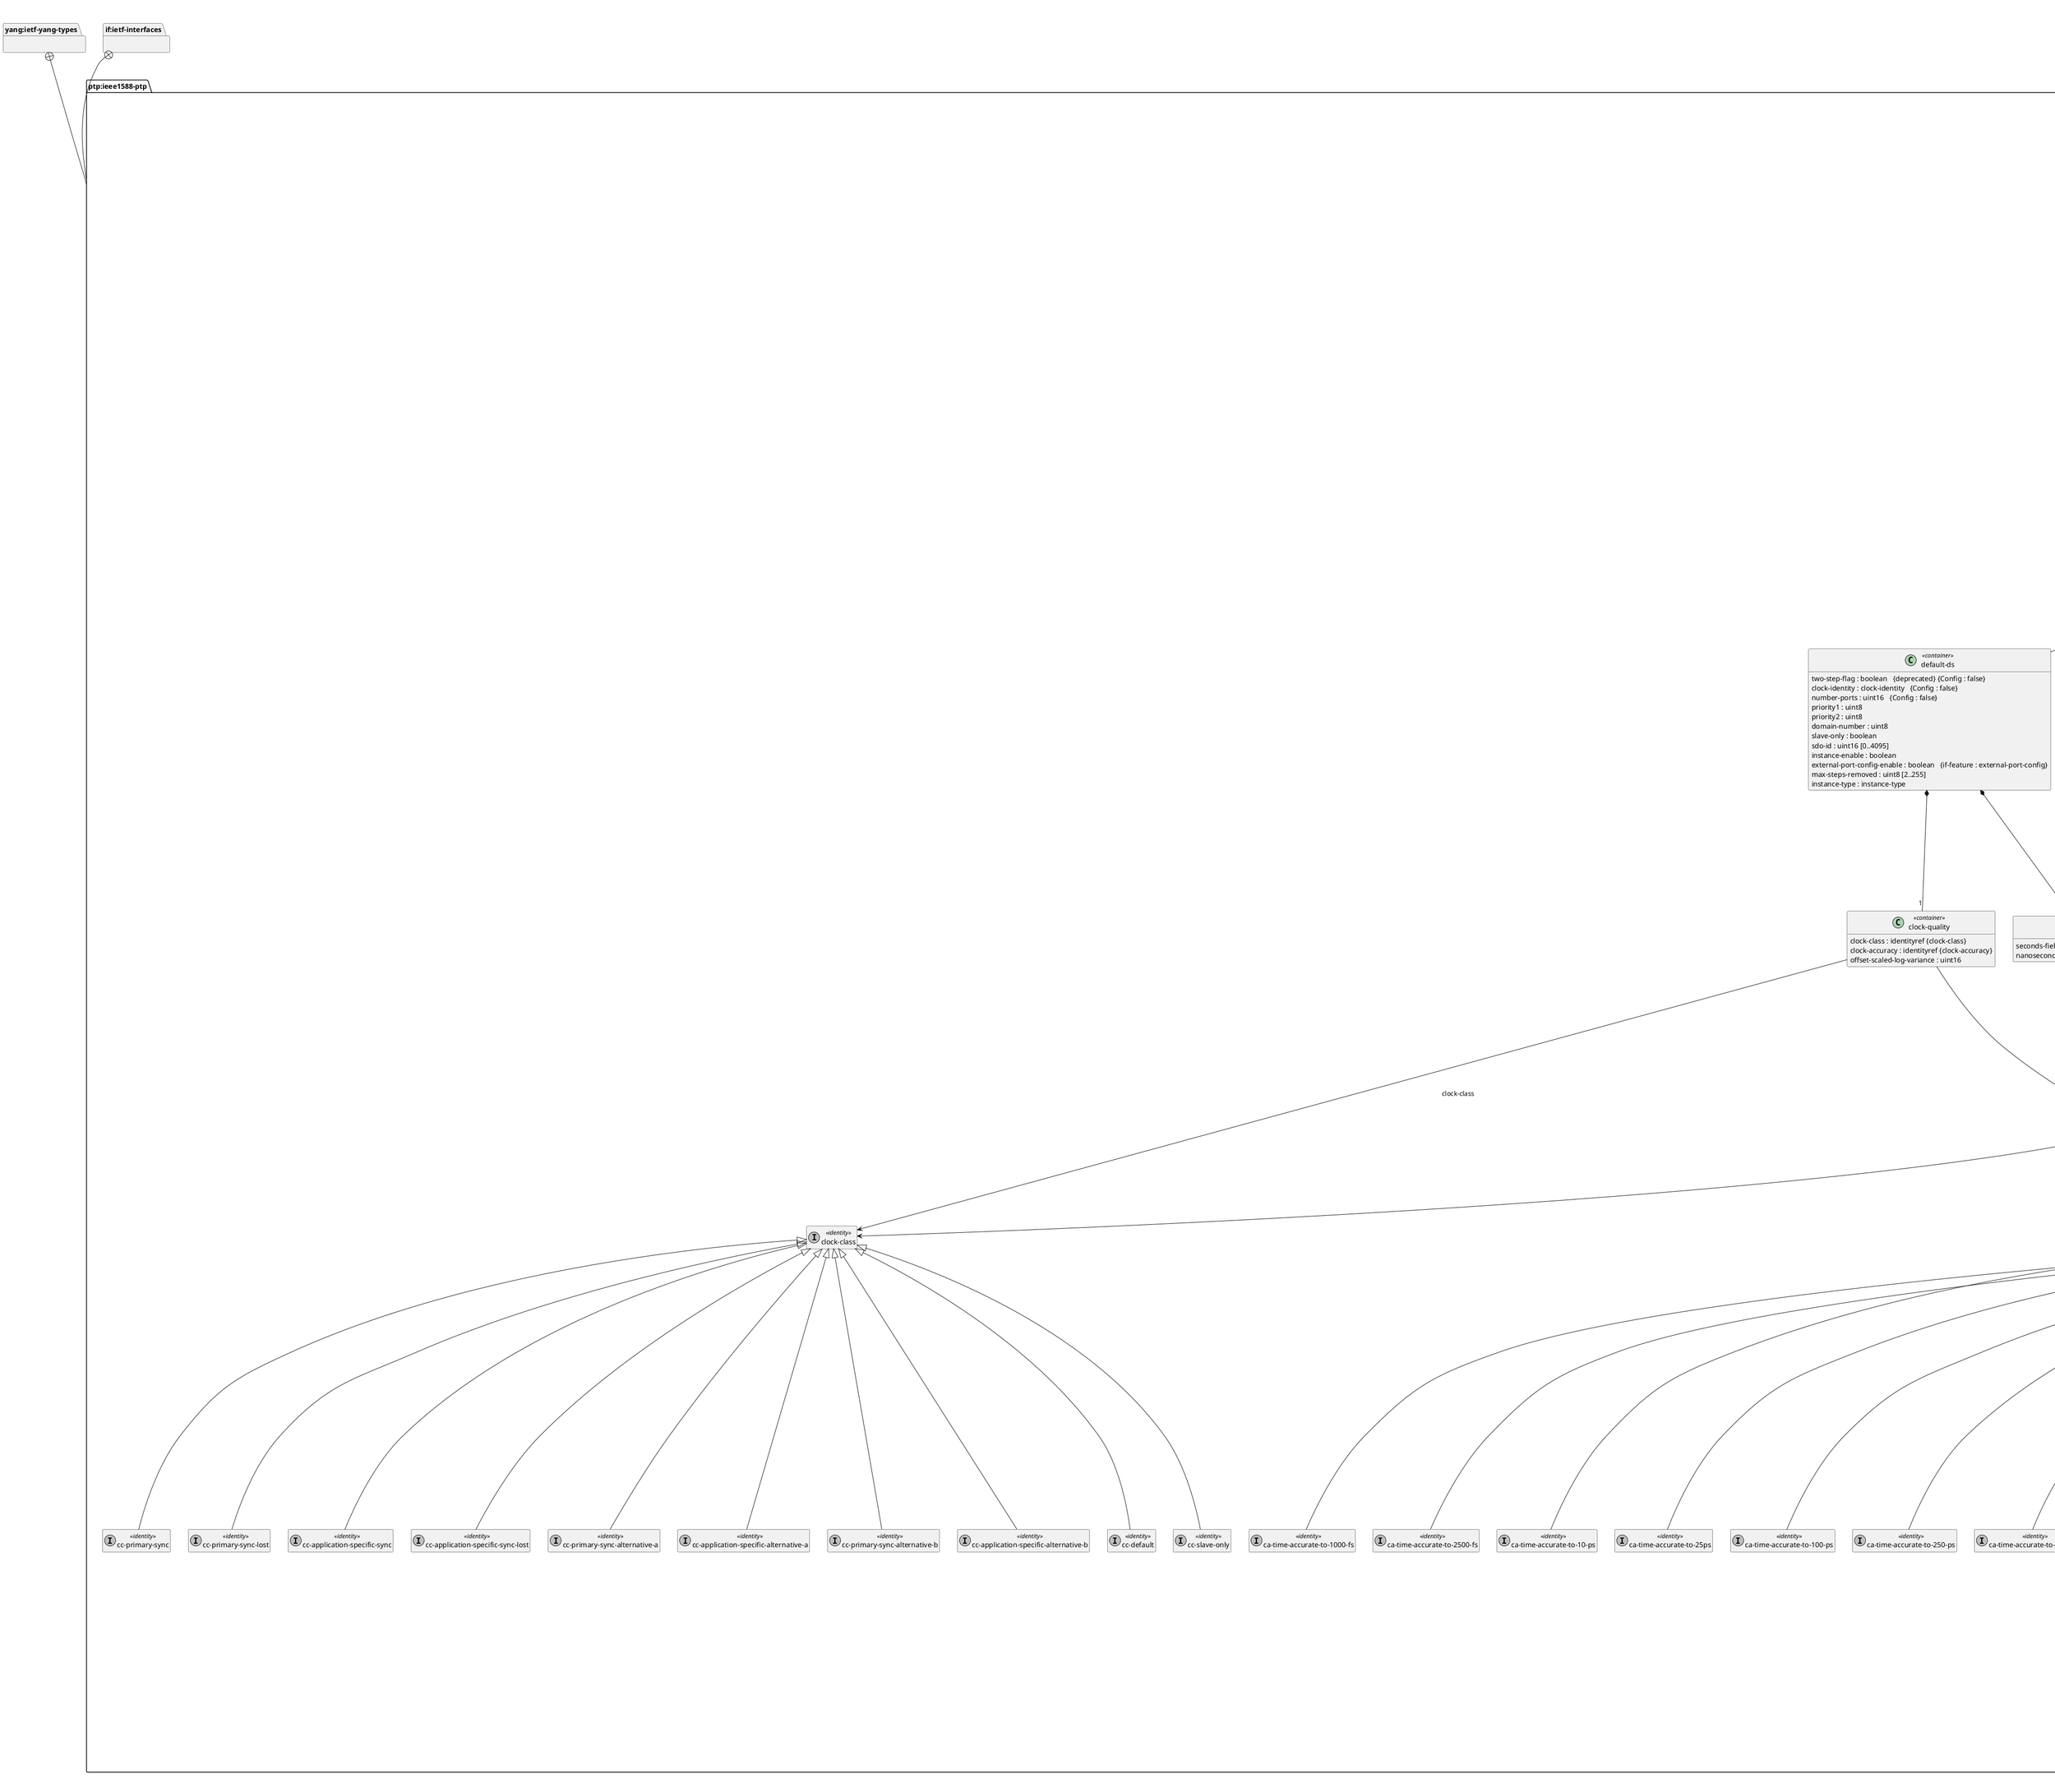 'Download plantuml from http://plantuml.sourceforge.net/ 
'Generate png with java -jar plantuml.jar <file> 
'Output in img/<module>.png 
'If Java spits out memory error increase heap size with java -Xmx1024m  -jar plantuml.jar <file> 
@startuml img/ieee1588-ptp.png 
hide empty fields 
hide empty methods 
hide <<case>> circle
hide <<augment>> circle
hide <<choice>> circle
hide <<leafref>> stereotype
hide <<leafref>> circle
page 1x1 
Title ieee1588-ptp 
package "yang:ietf-yang-types" as yang_ietf_yang_types { 
} 
package "if:ietf-interfaces" as if_ietf_interfaces { 
} 
package "ptp:ieee1588-ptp" as ptp_ieee1588_ptp { 
} 
package "ptp:ieee1588-ptp" as ptp_ieee1588_ptp { 
class "ieee1588-ptp" as ieee1588_ptp << (M, #33CCFF) module>> 
ieee1588_ptp : feature : fault-log 
ieee1588_ptp : feature : unicast-negotiation 
ieee1588_ptp : feature : path-trace 
ieee1588_ptp : feature : alternate-timescale 
ieee1588_ptp : feature : holdover-upgrade 
ieee1588_ptp : feature : cmlds 
ieee1588_ptp : feature : timestamp-correction 
ieee1588_ptp : feature : asymmetry-correction 
ieee1588_ptp : feature : slave-monitoring 
ieee1588_ptp : feature : enhanced-metrics 
ieee1588_ptp : feature : grandmaster-cluster 
ieee1588_ptp : feature : alternate-master 
ieee1588_ptp : feature : unicast-discovery 
ieee1588_ptp : feature : acceptable-master 
ieee1588_ptp : feature : external-port-config 
ieee1588_ptp : feature : performance-monitoring 
ieee1588_ptp : feature : l1-sync 
class "time-interval" as ptp_time_interval_typedef << (T, YellowGreen) typedef>>
ptp_time_interval_typedef : int64
class "clock-identity" as ptp_clock_identity_typedef << (T, YellowGreen) typedef>>
ptp_clock_identity_typedef : string {pattern = [0-9A-F]{2}(-[0-9A-F...}
class "relative-difference" as ptp_relative_difference_typedef << (T, YellowGreen) typedef>>
ptp_relative_difference_typedef : int64
enum "instance-type" as ptp_instance_type_typedef <<enumeration>> {
oc
bc
p2p-tc
e2e-tc
}
enum "fault-severity" as ptp_fault_severity_typedef <<enumeration>> {
emergency
alert
critical
error
warning
notice
informational
debug
}
enum "port-state" as ptp_port_state_typedef <<enumeration>> {
initializing
faulty
disabled
listening
pre-master
master
passive
uncalibrated
slave
}
enum "delay-mechanism" as ptp_delay_mechanism_typedef <<enumeration>> {
e2e
p2p
no-mechanism
common-p2p
special
}
enum "l1sync-state" as ptp_l1sync_state_typedef <<enumeration>> {
disabled
idle
link-alive
config-match
l1-sync-up
}
class "ptp" as  ieee1588_ptp_I_ptp <<container>> 
ieee1588_ptp *-- "1" ieee1588_ptp_I_ptp 
class "instances" as  ieee1588_ptp_I_ptp_I_instances <<container>> 
ieee1588_ptp_I_ptp *-- "1" ieee1588_ptp_I_ptp_I_instances 
class "instance" as ieee1588_ptp_I_ptp_I_instances_I_instance << (L, #FF7700) list>> 
ieee1588_ptp_I_ptp_I_instances *-- "0..N" ieee1588_ptp_I_ptp_I_instances_I_instance 
ieee1588_ptp_I_ptp_I_instances_I_instance : +instance-index : uint32  {key} 
class "default-ds" as  ieee1588_ptp_I_ptp_I_instances_I_instance_I_default_ds <<container>> 
ieee1588_ptp_I_ptp_I_instances_I_instance *-- "1" ieee1588_ptp_I_ptp_I_instances_I_instance_I_default_ds 
ieee1588_ptp_I_ptp_I_instances_I_instance_I_default_ds : two-step-flag : boolean   {deprecated} {Config : false}
ieee1588_ptp_I_ptp_I_instances_I_instance_I_default_ds : clock-identity : clock-identity   {Config : false}
ieee1588_ptp_I_ptp_I_instances_I_instance_I_default_ds : number-ports : uint16   {Config : false}
class "clock-quality" as  ieee1588_ptp_I_ptp_I_instances_I_instance_I_default_ds_I_clock_quality <<container>> 
ieee1588_ptp_I_ptp_I_instances_I_instance_I_default_ds *-- "1" ieee1588_ptp_I_ptp_I_instances_I_instance_I_default_ds_I_clock_quality 
ieee1588_ptp_I_ptp_I_instances_I_instance_I_default_ds_I_clock_quality : clock-class : identityref {clock-class}  
ieee1588_ptp_I_ptp_I_instances_I_instance_I_default_ds_I_clock_quality : clock-accuracy : identityref {clock-accuracy}  
ieee1588_ptp_I_ptp_I_instances_I_instance_I_default_ds_I_clock_quality : offset-scaled-log-variance : uint16  
ieee1588_ptp_I_ptp_I_instances_I_instance_I_default_ds : priority1 : uint8  
ieee1588_ptp_I_ptp_I_instances_I_instance_I_default_ds : priority2 : uint8  
ieee1588_ptp_I_ptp_I_instances_I_instance_I_default_ds : domain-number : uint8  
ieee1588_ptp_I_ptp_I_instances_I_instance_I_default_ds : slave-only : boolean  
ieee1588_ptp_I_ptp_I_instances_I_instance_I_default_ds : sdo-id : uint16 [0..4095]  
class "current-time" as  ieee1588_ptp_I_ptp_I_instances_I_instance_I_default_ds_I_current_time <<container>> 
ieee1588_ptp_I_ptp_I_instances_I_instance_I_default_ds *-- "1" ieee1588_ptp_I_ptp_I_instances_I_instance_I_default_ds_I_current_time 
ieee1588_ptp_I_ptp_I_instances_I_instance_I_default_ds_I_current_time : seconds-field : uint64 [0..281474976710655]  
ieee1588_ptp_I_ptp_I_instances_I_instance_I_default_ds_I_current_time : nanoseconds-field : uint32  
ieee1588_ptp_I_ptp_I_instances_I_instance_I_default_ds : instance-enable : boolean  
ieee1588_ptp_I_ptp_I_instances_I_instance_I_default_ds : external-port-config-enable : boolean   {if-feature : external-port-config}
ieee1588_ptp_I_ptp_I_instances_I_instance_I_default_ds : max-steps-removed : uint8 [2..255]  
ieee1588_ptp_I_ptp_I_instances_I_instance_I_default_ds : instance-type : instance-type  
class "current-ds" as  ieee1588_ptp_I_ptp_I_instances_I_instance_I_current_ds <<container>> 
ieee1588_ptp_I_ptp_I_instances_I_instance *-- "1" ieee1588_ptp_I_ptp_I_instances_I_instance_I_current_ds 
ieee1588_ptp_I_ptp_I_instances_I_instance_I_current_ds : steps-removed : uint16   {Config : false}
ieee1588_ptp_I_ptp_I_instances_I_instance_I_current_ds : offset-from-master : time-interval   {Config : false}
ieee1588_ptp_I_ptp_I_instances_I_instance_I_current_ds : mean-delay : time-interval   {Config : false}
ieee1588_ptp_I_ptp_I_instances_I_instance_I_current_ds : mean-path-delay : time-interval   {deprecated} {Config : false}
ieee1588_ptp_I_ptp_I_instances_I_instance_I_current_ds : synchronization-uncertain : boolean   {Config : false}
class "parent-ds" as  ieee1588_ptp_I_ptp_I_instances_I_instance_I_parent_ds <<container>> 
ieee1588_ptp_I_ptp_I_instances_I_instance *-- "1" ieee1588_ptp_I_ptp_I_instances_I_instance_I_parent_ds 
class "parent-port-identity" as  ieee1588_ptp_I_ptp_I_instances_I_instance_I_parent_ds_I_parent_port_identity <<container>> 
ieee1588_ptp_I_ptp_I_instances_I_instance_I_parent_ds *-- "1" ieee1588_ptp_I_ptp_I_instances_I_instance_I_parent_ds_I_parent_port_identity 
ieee1588_ptp_I_ptp_I_instances_I_instance_I_parent_ds_I_parent_port_identity : clock-identity : clock-identity  
ieee1588_ptp_I_ptp_I_instances_I_instance_I_parent_ds_I_parent_port_identity : port-number : uint16  
ieee1588_ptp_I_ptp_I_instances_I_instance_I_parent_ds : parent-stats : boolean   {Config : false}
ieee1588_ptp_I_ptp_I_instances_I_instance_I_parent_ds : observed-parent-offset-scaled-log-variance : uint16   {Config : false}
ieee1588_ptp_I_ptp_I_instances_I_instance_I_parent_ds : observed-parent-clock-phase-change-rate : int32   {Config : false}
ieee1588_ptp_I_ptp_I_instances_I_instance_I_parent_ds : grandmaster-identity : clock-identity   {Config : false}
class "grandmaster-clock-quality" as  ieee1588_ptp_I_ptp_I_instances_I_instance_I_parent_ds_I_grandmaster_clock_quality <<container>> 
ieee1588_ptp_I_ptp_I_instances_I_instance_I_parent_ds *-- "1" ieee1588_ptp_I_ptp_I_instances_I_instance_I_parent_ds_I_grandmaster_clock_quality 
ieee1588_ptp_I_ptp_I_instances_I_instance_I_parent_ds_I_grandmaster_clock_quality : clock-class : identityref {clock-class}  
ieee1588_ptp_I_ptp_I_instances_I_instance_I_parent_ds_I_grandmaster_clock_quality : clock-accuracy : identityref {clock-accuracy}  
ieee1588_ptp_I_ptp_I_instances_I_instance_I_parent_ds_I_grandmaster_clock_quality : offset-scaled-log-variance : uint16  
ieee1588_ptp_I_ptp_I_instances_I_instance_I_parent_ds : grandmaster-priority1 : uint8   {Config : false}
ieee1588_ptp_I_ptp_I_instances_I_instance_I_parent_ds : grandmaster-priority2 : uint8   {Config : false}
class "protocol-address" as  ieee1588_ptp_I_ptp_I_instances_I_instance_I_parent_ds_I_protocol_address <<container>> 
ieee1588_ptp_I_ptp_I_instances_I_instance_I_parent_ds *-- "1" ieee1588_ptp_I_ptp_I_instances_I_instance_I_parent_ds_I_protocol_address 
ieee1588_ptp_I_ptp_I_instances_I_instance_I_parent_ds_I_protocol_address : network-protocol : identityref {network-protocol}  
ieee1588_ptp_I_ptp_I_instances_I_instance_I_parent_ds_I_protocol_address : address-length : uint16  
ieee1588_ptp_I_ptp_I_instances_I_instance_I_parent_ds_I_protocol_address : address-field : string {pattern = [0-9A-F]{2}(-[0-9A-F...}  
ieee1588_ptp_I_ptp_I_instances_I_instance_I_parent_ds : synchronization-uncertain : boolean   {Config : false}
class "time-properties-ds" as  ieee1588_ptp_I_ptp_I_instances_I_instance_I_time_properties_ds <<container>> 
ieee1588_ptp_I_ptp_I_instances_I_instance *-- "1" ieee1588_ptp_I_ptp_I_instances_I_instance_I_time_properties_ds 
ieee1588_ptp_I_ptp_I_instances_I_instance_I_time_properties_ds : current-utc-offset : int16  
ieee1588_ptp_I_ptp_I_instances_I_instance_I_time_properties_ds : current-utc-offset-valid : boolean  
ieee1588_ptp_I_ptp_I_instances_I_instance_I_time_properties_ds : leap59 : boolean  
ieee1588_ptp_I_ptp_I_instances_I_instance_I_time_properties_ds : leap61 : boolean  
ieee1588_ptp_I_ptp_I_instances_I_instance_I_time_properties_ds : time-traceable : boolean  
ieee1588_ptp_I_ptp_I_instances_I_instance_I_time_properties_ds : frequency-traceable : boolean  
ieee1588_ptp_I_ptp_I_instances_I_instance_I_time_properties_ds : ptp-timescale : boolean  
ieee1588_ptp_I_ptp_I_instances_I_instance_I_time_properties_ds : time-source : identityref {time-source}  
class "description-ds" as  ieee1588_ptp_I_ptp_I_instances_I_instance_I_description_ds <<container>> 
ieee1588_ptp_I_ptp_I_instances_I_instance *-- "1" ieee1588_ptp_I_ptp_I_instances_I_instance_I_description_ds 
ieee1588_ptp_I_ptp_I_instances_I_instance_I_description_ds : manufacturer-identity : string {pattern = [0-9A-F]{2}(-[0-9A-F...}   {Config : false}
ieee1588_ptp_I_ptp_I_instances_I_instance_I_description_ds : product-description : string {length = 2..64}   {Config : false}
ieee1588_ptp_I_ptp_I_instances_I_instance_I_description_ds : product-revision : string {length = 2..32}   {Config : false}
ieee1588_ptp_I_ptp_I_instances_I_instance_I_description_ds : user-description : string {length = 0..128}  
class "fault-log-ds" as  ieee1588_ptp_I_ptp_I_instances_I_instance_I_fault_log_ds <<container>> 
ieee1588_ptp_I_ptp_I_instances_I_instance *-- "1" ieee1588_ptp_I_ptp_I_instances_I_instance_I_fault_log_ds 
ieee1588_ptp_I_ptp_I_instances_I_instance_I_fault_log_ds : number-of-fault-records : uint16   {Config : false}
class "fault-record-list" as ieee1588_ptp_I_ptp_I_instances_I_instance_I_fault_log_ds_I_fault_record_list << (L, #FF7700) list>> 
ieee1588_ptp_I_ptp_I_instances_I_instance_I_fault_log_ds *-- "0..N" ieee1588_ptp_I_ptp_I_instances_I_instance_I_fault_log_ds_I_fault_record_list 
class "time" as  ieee1588_ptp_I_ptp_I_instances_I_instance_I_fault_log_ds_I_fault_record_list_I_time <<container>> 
ieee1588_ptp_I_ptp_I_instances_I_instance_I_fault_log_ds_I_fault_record_list *-- "1" ieee1588_ptp_I_ptp_I_instances_I_instance_I_fault_log_ds_I_fault_record_list_I_time 
ieee1588_ptp_I_ptp_I_instances_I_instance_I_fault_log_ds_I_fault_record_list_I_time : seconds-field : uint64 [0..281474976710655]  
ieee1588_ptp_I_ptp_I_instances_I_instance_I_fault_log_ds_I_fault_record_list_I_time : nanoseconds-field : uint32  
ieee1588_ptp_I_ptp_I_instances_I_instance_I_fault_log_ds_I_fault_record_list : severity : fault-severity  
ieee1588_ptp_I_ptp_I_instances_I_instance_I_fault_log_ds_I_fault_record_list : name : string  
ieee1588_ptp_I_ptp_I_instances_I_instance_I_fault_log_ds_I_fault_record_list : value : string  
ieee1588_ptp_I_ptp_I_instances_I_instance_I_fault_log_ds_I_fault_record_list : description : string  
ieee1588_ptp_I_ptp_I_instances_I_instance_I_fault_log_ds : reset()
class "path-trace-ds" as  ieee1588_ptp_I_ptp_I_instances_I_instance_I_path_trace_ds <<container>> 
ieee1588_ptp_I_ptp_I_instances_I_instance *-- "1" ieee1588_ptp_I_ptp_I_instances_I_instance_I_path_trace_ds 
ieee1588_ptp_I_ptp_I_instances_I_instance_I_path_trace_ds : list []: clock-identity  {Config : false}
ieee1588_ptp_I_ptp_I_instances_I_instance_I_path_trace_ds : enable : boolean  
class "alternate-timescale-ds" as  ieee1588_ptp_I_ptp_I_instances_I_instance_I_alternate_timescale_ds <<container>> 
ieee1588_ptp_I_ptp_I_instances_I_instance *-- "1" ieee1588_ptp_I_ptp_I_instances_I_instance_I_alternate_timescale_ds 
ieee1588_ptp_I_ptp_I_instances_I_instance_I_alternate_timescale_ds : max-key : uint8   {Config : false}
class "list" as ieee1588_ptp_I_ptp_I_instances_I_instance_I_alternate_timescale_ds_I_list << (L, #FF7700) list>> 
ieee1588_ptp_I_ptp_I_instances_I_instance_I_alternate_timescale_ds *-- "0..N" ieee1588_ptp_I_ptp_I_instances_I_instance_I_alternate_timescale_ds_I_list 
ieee1588_ptp_I_ptp_I_instances_I_instance_I_alternate_timescale_ds_I_list : +key-field : uint8  {key} 
ieee1588_ptp_I_ptp_I_instances_I_instance_I_alternate_timescale_ds_I_list : enable : boolean  
ieee1588_ptp_I_ptp_I_instances_I_instance_I_alternate_timescale_ds_I_list : current-offset : int32  
ieee1588_ptp_I_ptp_I_instances_I_instance_I_alternate_timescale_ds_I_list : jump-seconds : int32  
ieee1588_ptp_I_ptp_I_instances_I_instance_I_alternate_timescale_ds_I_list : time-of-next-jump : uint64  
ieee1588_ptp_I_ptp_I_instances_I_instance_I_alternate_timescale_ds_I_list : display-name : string {length = 0..10}  
class "holdover-upgrade-ds" as  ieee1588_ptp_I_ptp_I_instances_I_instance_I_holdover_upgrade_ds <<container>> 
ieee1588_ptp_I_ptp_I_instances_I_instance *-- "1" ieee1588_ptp_I_ptp_I_instances_I_instance_I_holdover_upgrade_ds 
ieee1588_ptp_I_ptp_I_instances_I_instance_I_holdover_upgrade_ds : enable : boolean  
class "grandmaster-cluster-ds" as  ieee1588_ptp_I_ptp_I_instances_I_instance_I_grandmaster_cluster_ds <<container>> 
ieee1588_ptp_I_ptp_I_instances_I_instance *-- "1" ieee1588_ptp_I_ptp_I_instances_I_instance_I_grandmaster_cluster_ds 
ieee1588_ptp_I_ptp_I_instances_I_instance_I_grandmaster_cluster_ds : max-table-size : uint8   {Config : false}
ieee1588_ptp_I_ptp_I_instances_I_instance_I_grandmaster_cluster_ds : log-query-interval : int8  
class "port-address" as ieee1588_ptp_I_ptp_I_instances_I_instance_I_grandmaster_cluster_ds_I_port_address << (L, #FF7700) list>> 
ieee1588_ptp_I_ptp_I_instances_I_instance_I_grandmaster_cluster_ds *-- "0..N" ieee1588_ptp_I_ptp_I_instances_I_instance_I_grandmaster_cluster_ds_I_port_address 
ieee1588_ptp_I_ptp_I_instances_I_instance_I_grandmaster_cluster_ds_I_port_address : +index : uint16  {key} 
ieee1588_ptp_I_ptp_I_instances_I_instance_I_grandmaster_cluster_ds_I_port_address : network-protocol : identityref {network-protocol}  
ieee1588_ptp_I_ptp_I_instances_I_instance_I_grandmaster_cluster_ds_I_port_address : address-length : uint16  
ieee1588_ptp_I_ptp_I_instances_I_instance_I_grandmaster_cluster_ds_I_port_address : address-field : string {pattern = [0-9A-F]{2}(-[0-9A-F...}  
class "acceptable-master-ds" as  ieee1588_ptp_I_ptp_I_instances_I_instance_I_acceptable_master_ds <<container>> 
ieee1588_ptp_I_ptp_I_instances_I_instance *-- "1" ieee1588_ptp_I_ptp_I_instances_I_instance_I_acceptable_master_ds 
ieee1588_ptp_I_ptp_I_instances_I_instance_I_acceptable_master_ds : max-table-size : uint16   {Config : false}
class "list" as ieee1588_ptp_I_ptp_I_instances_I_instance_I_acceptable_master_ds_I_list << (L, #FF7700) list>> 
ieee1588_ptp_I_ptp_I_instances_I_instance_I_acceptable_master_ds *-- "0..N" ieee1588_ptp_I_ptp_I_instances_I_instance_I_acceptable_master_ds_I_list 
ieee1588_ptp_I_ptp_I_instances_I_instance_I_acceptable_master_ds_I_list : +index : uint8  {key} 
class "acceptable-port-identity" as  ieee1588_ptp_I_ptp_I_instances_I_instance_I_acceptable_master_ds_I_list_I_acceptable_port_identity <<container>> 
ieee1588_ptp_I_ptp_I_instances_I_instance_I_acceptable_master_ds_I_list *-- "1" ieee1588_ptp_I_ptp_I_instances_I_instance_I_acceptable_master_ds_I_list_I_acceptable_port_identity 
ieee1588_ptp_I_ptp_I_instances_I_instance_I_acceptable_master_ds_I_list_I_acceptable_port_identity : clock-identity : clock-identity  
ieee1588_ptp_I_ptp_I_instances_I_instance_I_acceptable_master_ds_I_list_I_acceptable_port_identity : port-number : uint16  
ieee1588_ptp_I_ptp_I_instances_I_instance_I_acceptable_master_ds_I_list : alternate-priority1 : uint8  
class "performance-monitoring-ds" as  ieee1588_ptp_I_ptp_I_instances_I_instance_I_performance_monitoring_ds <<container>> 
ieee1588_ptp_I_ptp_I_instances_I_instance *-- "1" ieee1588_ptp_I_ptp_I_instances_I_instance_I_performance_monitoring_ds 
ieee1588_ptp_I_ptp_I_instances_I_instance_I_performance_monitoring_ds : enable : boolean  
class "record-list" as ieee1588_ptp_I_ptp_I_instances_I_instance_I_performance_monitoring_ds_I_record_list << (L, #FF7700) list>> 
ieee1588_ptp_I_ptp_I_instances_I_instance_I_performance_monitoring_ds *-- "0..99" ieee1588_ptp_I_ptp_I_instances_I_instance_I_performance_monitoring_ds_I_record_list 
ieee1588_ptp_I_ptp_I_instances_I_instance_I_performance_monitoring_ds_I_record_list : +index : uint16  {key} 
ieee1588_ptp_I_ptp_I_instances_I_instance_I_performance_monitoring_ds_I_record_list : measurement-valid : boolean  
ieee1588_ptp_I_ptp_I_instances_I_instance_I_performance_monitoring_ds_I_record_list : period-complete : boolean  
ieee1588_ptp_I_ptp_I_instances_I_instance_I_performance_monitoring_ds_I_record_list : pm-time : yang:timestamp  
ieee1588_ptp_I_ptp_I_instances_I_instance_I_performance_monitoring_ds_I_record_list : average-master-slave-delay : time-interval  
ieee1588_ptp_I_ptp_I_instances_I_instance_I_performance_monitoring_ds_I_record_list : minimum-master-slave-delay : time-interval  
ieee1588_ptp_I_ptp_I_instances_I_instance_I_performance_monitoring_ds_I_record_list : maximum-master-slave-delay : time-interval  
ieee1588_ptp_I_ptp_I_instances_I_instance_I_performance_monitoring_ds_I_record_list : stddev-master-slave-delay : time-interval  
ieee1588_ptp_I_ptp_I_instances_I_instance_I_performance_monitoring_ds_I_record_list : average-slave-master-delay : time-interval  
ieee1588_ptp_I_ptp_I_instances_I_instance_I_performance_monitoring_ds_I_record_list : minimum-slave-master-delay : time-interval  
ieee1588_ptp_I_ptp_I_instances_I_instance_I_performance_monitoring_ds_I_record_list : maximum-slave-master-delay : time-interval  
ieee1588_ptp_I_ptp_I_instances_I_instance_I_performance_monitoring_ds_I_record_list : stddev-slave-master-delay : time-interval  
ieee1588_ptp_I_ptp_I_instances_I_instance_I_performance_monitoring_ds_I_record_list : average-mean-path-delay : time-interval  
ieee1588_ptp_I_ptp_I_instances_I_instance_I_performance_monitoring_ds_I_record_list : minimum-mean-path-delay : time-interval  
ieee1588_ptp_I_ptp_I_instances_I_instance_I_performance_monitoring_ds_I_record_list : maximum-mean-path-delay : time-interval  
ieee1588_ptp_I_ptp_I_instances_I_instance_I_performance_monitoring_ds_I_record_list : stddev-mean-path-delay : time-interval  
ieee1588_ptp_I_ptp_I_instances_I_instance_I_performance_monitoring_ds_I_record_list : average-offset-from-master : time-interval  
ieee1588_ptp_I_ptp_I_instances_I_instance_I_performance_monitoring_ds_I_record_list : minimum-offset-from-master : time-interval  
ieee1588_ptp_I_ptp_I_instances_I_instance_I_performance_monitoring_ds_I_record_list : maximum-offset-from-master : time-interval  
ieee1588_ptp_I_ptp_I_instances_I_instance_I_performance_monitoring_ds_I_record_list : stddev-offset-from-master : time-interval  
class "enhanced-metrics-ds" as  ieee1588_ptp_I_ptp_I_instances_I_instance_I_enhanced_metrics_ds <<container>> 
ieee1588_ptp_I_ptp_I_instances_I_instance *-- "1" ieee1588_ptp_I_ptp_I_instances_I_instance_I_enhanced_metrics_ds 
ieee1588_ptp_I_ptp_I_instances_I_instance_I_enhanced_metrics_ds : enable : boolean  
class "ports" as  ieee1588_ptp_I_ptp_I_instances_I_instance_I_ports <<container>> 
ieee1588_ptp_I_ptp_I_instances_I_instance *-- "1" ieee1588_ptp_I_ptp_I_instances_I_instance_I_ports 
class "port" as ieee1588_ptp_I_ptp_I_instances_I_instance_I_ports_I_port << (L, #FF7700) list>> 
ieee1588_ptp_I_ptp_I_instances_I_instance_I_ports *-- "0..N" ieee1588_ptp_I_ptp_I_instances_I_instance_I_ports_I_port 
ieee1588_ptp_I_ptp_I_instances_I_instance_I_ports_I_port : +port-index : uint16  {key} 
ieee1588_ptp_I_ptp_I_instances_I_instance_I_ports_I_port : underlying-interface : if:interface-ref  
class "port-ds" as  ieee1588_ptp_I_ptp_I_instances_I_instance_I_ports_I_port_I_port_ds <<container>> 
ieee1588_ptp_I_ptp_I_instances_I_instance_I_ports_I_port *-- "1" ieee1588_ptp_I_ptp_I_instances_I_instance_I_ports_I_port_I_port_ds 
class "port-identity" as  ieee1588_ptp_I_ptp_I_instances_I_instance_I_ports_I_port_I_port_ds_I_port_identity <<container>> 
ieee1588_ptp_I_ptp_I_instances_I_instance_I_ports_I_port_I_port_ds *-- "1" ieee1588_ptp_I_ptp_I_instances_I_instance_I_ports_I_port_I_port_ds_I_port_identity 
ieee1588_ptp_I_ptp_I_instances_I_instance_I_ports_I_port_I_port_ds_I_port_identity : clock-identity : clock-identity  
ieee1588_ptp_I_ptp_I_instances_I_instance_I_ports_I_port_I_port_ds_I_port_identity : port-number : uint16  
ieee1588_ptp_I_ptp_I_instances_I_instance_I_ports_I_port_I_port_ds : port-state : port-state   {Config : false}
ieee1588_ptp_I_ptp_I_instances_I_instance_I_ports_I_port_I_port_ds : log-min-delay-req-interval : int8  
ieee1588_ptp_I_ptp_I_instances_I_instance_I_ports_I_port_I_port_ds : mean-link-delay : time-interval   {Config : false}
ieee1588_ptp_I_ptp_I_instances_I_instance_I_ports_I_port_I_port_ds : peer-mean-path-delay : time-interval   {deprecated} {Config : false}
ieee1588_ptp_I_ptp_I_instances_I_instance_I_ports_I_port_I_port_ds : log-announce-interval : int8  
ieee1588_ptp_I_ptp_I_instances_I_instance_I_ports_I_port_I_port_ds : announce-receipt-timeout : uint8  
ieee1588_ptp_I_ptp_I_instances_I_instance_I_ports_I_port_I_port_ds : log-sync-interval : int8  
ieee1588_ptp_I_ptp_I_instances_I_instance_I_ports_I_port_I_port_ds : delay-mechanism : delay-mechanism  
ieee1588_ptp_I_ptp_I_instances_I_instance_I_ports_I_port_I_port_ds : log-min-pdelay-req-interval : int8  
ieee1588_ptp_I_ptp_I_instances_I_instance_I_ports_I_port_I_port_ds : version-number : uint8  
ieee1588_ptp_I_ptp_I_instances_I_instance_I_ports_I_port_I_port_ds : minor-version-number : uint8  
ieee1588_ptp_I_ptp_I_instances_I_instance_I_ports_I_port_I_port_ds : delay-asymmetry : time-interval  
ieee1588_ptp_I_ptp_I_instances_I_instance_I_ports_I_port_I_port_ds : port-enable : boolean  
ieee1588_ptp_I_ptp_I_instances_I_instance_I_ports_I_port_I_port_ds : master-only : boolean  
class "timestamp-correction-port-ds" as  ieee1588_ptp_I_ptp_I_instances_I_instance_I_ports_I_port_I_timestamp_correction_port_ds <<container>> 
ieee1588_ptp_I_ptp_I_instances_I_instance_I_ports_I_port *-- "1" ieee1588_ptp_I_ptp_I_instances_I_instance_I_ports_I_port_I_timestamp_correction_port_ds 
ieee1588_ptp_I_ptp_I_instances_I_instance_I_ports_I_port_I_timestamp_correction_port_ds : egress-latency : time-interval  
ieee1588_ptp_I_ptp_I_instances_I_instance_I_ports_I_port_I_timestamp_correction_port_ds : ingress-latency : time-interval  
class "asymmetry-correction-port-ds" as  ieee1588_ptp_I_ptp_I_instances_I_instance_I_ports_I_port_I_asymmetry_correction_port_ds <<container>> 
ieee1588_ptp_I_ptp_I_instances_I_instance_I_ports_I_port *-- "1" ieee1588_ptp_I_ptp_I_instances_I_instance_I_ports_I_port_I_asymmetry_correction_port_ds 
ieee1588_ptp_I_ptp_I_instances_I_instance_I_ports_I_port_I_asymmetry_correction_port_ds : constant-asymmetry : time-interval  
ieee1588_ptp_I_ptp_I_instances_I_instance_I_ports_I_port_I_asymmetry_correction_port_ds : scaled-delay-coefficient : relative-difference  
ieee1588_ptp_I_ptp_I_instances_I_instance_I_ports_I_port_I_asymmetry_correction_port_ds : enable : boolean  
class "description-port-ds" as  ieee1588_ptp_I_ptp_I_instances_I_instance_I_ports_I_port_I_description_port_ds <<container>> 
ieee1588_ptp_I_ptp_I_instances_I_instance_I_ports_I_port *-- "1" ieee1588_ptp_I_ptp_I_instances_I_instance_I_ports_I_port_I_description_port_ds 
ieee1588_ptp_I_ptp_I_instances_I_instance_I_ports_I_port_I_description_port_ds : profile-identifier : string {pattern = [0-9A-F]{2}(-[0-9A-F...}   {Config : false}
class "protocol-address" as  ieee1588_ptp_I_ptp_I_instances_I_instance_I_ports_I_port_I_description_port_ds_I_protocol_address <<container>> 
ieee1588_ptp_I_ptp_I_instances_I_instance_I_ports_I_port_I_description_port_ds *-- "1" ieee1588_ptp_I_ptp_I_instances_I_instance_I_ports_I_port_I_description_port_ds_I_protocol_address 
ieee1588_ptp_I_ptp_I_instances_I_instance_I_ports_I_port_I_description_port_ds_I_protocol_address : network-protocol : identityref {network-protocol}  
ieee1588_ptp_I_ptp_I_instances_I_instance_I_ports_I_port_I_description_port_ds_I_protocol_address : address-length : uint16  
ieee1588_ptp_I_ptp_I_instances_I_instance_I_ports_I_port_I_description_port_ds_I_protocol_address : address-field : string {pattern = [0-9A-F]{2}(-[0-9A-F...}  
class "unicast-negotiation-port-ds" as  ieee1588_ptp_I_ptp_I_instances_I_instance_I_ports_I_port_I_unicast_negotiation_port_ds <<container>> 
ieee1588_ptp_I_ptp_I_instances_I_instance_I_ports_I_port *-- "1" ieee1588_ptp_I_ptp_I_instances_I_instance_I_ports_I_port_I_unicast_negotiation_port_ds 
ieee1588_ptp_I_ptp_I_instances_I_instance_I_ports_I_port_I_unicast_negotiation_port_ds : enable : boolean  
class "alternate-master-port-ds" as  ieee1588_ptp_I_ptp_I_instances_I_instance_I_ports_I_port_I_alternate_master_port_ds <<container>> 
ieee1588_ptp_I_ptp_I_instances_I_instance_I_ports_I_port *-- "1" ieee1588_ptp_I_ptp_I_instances_I_instance_I_ports_I_port_I_alternate_master_port_ds 
ieee1588_ptp_I_ptp_I_instances_I_instance_I_ports_I_port_I_alternate_master_port_ds : number-of-alt-masters : uint8  
ieee1588_ptp_I_ptp_I_instances_I_instance_I_ports_I_port_I_alternate_master_port_ds : tx-alt-multicast-sync : boolean  
ieee1588_ptp_I_ptp_I_instances_I_instance_I_ports_I_port_I_alternate_master_port_ds : log-alt-multicast-sync-interval : int8  
class "unicast-discovery-port-ds" as  ieee1588_ptp_I_ptp_I_instances_I_instance_I_ports_I_port_I_unicast_discovery_port_ds <<container>> 
ieee1588_ptp_I_ptp_I_instances_I_instance_I_ports_I_port *-- "1" ieee1588_ptp_I_ptp_I_instances_I_instance_I_ports_I_port_I_unicast_discovery_port_ds 
ieee1588_ptp_I_ptp_I_instances_I_instance_I_ports_I_port_I_unicast_discovery_port_ds : max-table-size : uint16   {Config : false}
ieee1588_ptp_I_ptp_I_instances_I_instance_I_ports_I_port_I_unicast_discovery_port_ds : log-query-interval : int8  
class "port-address" as ieee1588_ptp_I_ptp_I_instances_I_instance_I_ports_I_port_I_unicast_discovery_port_ds_I_port_address << (L, #FF7700) list>> 
ieee1588_ptp_I_ptp_I_instances_I_instance_I_ports_I_port_I_unicast_discovery_port_ds *-- "0..N" ieee1588_ptp_I_ptp_I_instances_I_instance_I_ports_I_port_I_unicast_discovery_port_ds_I_port_address 
ieee1588_ptp_I_ptp_I_instances_I_instance_I_ports_I_port_I_unicast_discovery_port_ds_I_port_address : +index : uint16  {key} 
ieee1588_ptp_I_ptp_I_instances_I_instance_I_ports_I_port_I_unicast_discovery_port_ds_I_port_address : network-protocol : identityref {network-protocol}  
ieee1588_ptp_I_ptp_I_instances_I_instance_I_ports_I_port_I_unicast_discovery_port_ds_I_port_address : address-length : uint16  
ieee1588_ptp_I_ptp_I_instances_I_instance_I_ports_I_port_I_unicast_discovery_port_ds_I_port_address : address-field : string {pattern = [0-9A-F]{2}(-[0-9A-F...}  
class "acceptable-master-port-ds" as  ieee1588_ptp_I_ptp_I_instances_I_instance_I_ports_I_port_I_acceptable_master_port_ds <<container>> 
ieee1588_ptp_I_ptp_I_instances_I_instance_I_ports_I_port *-- "1" ieee1588_ptp_I_ptp_I_instances_I_instance_I_ports_I_port_I_acceptable_master_port_ds 
ieee1588_ptp_I_ptp_I_instances_I_instance_I_ports_I_port_I_acceptable_master_port_ds : enable : boolean  
class "l1-sync-basic-port-ds" as  ieee1588_ptp_I_ptp_I_instances_I_instance_I_ports_I_port_I_l1_sync_basic_port_ds <<container>> 
ieee1588_ptp_I_ptp_I_instances_I_instance_I_ports_I_port *-- "1" ieee1588_ptp_I_ptp_I_instances_I_instance_I_ports_I_port_I_l1_sync_basic_port_ds 
ieee1588_ptp_I_ptp_I_instances_I_instance_I_ports_I_port_I_l1_sync_basic_port_ds : enabled : boolean  
ieee1588_ptp_I_ptp_I_instances_I_instance_I_ports_I_port_I_l1_sync_basic_port_ds : tx-coherent-is-required : boolean  
ieee1588_ptp_I_ptp_I_instances_I_instance_I_ports_I_port_I_l1_sync_basic_port_ds : rx-coherent-is-required : boolean  
ieee1588_ptp_I_ptp_I_instances_I_instance_I_ports_I_port_I_l1_sync_basic_port_ds : congruent-is-required : boolean  
ieee1588_ptp_I_ptp_I_instances_I_instance_I_ports_I_port_I_l1_sync_basic_port_ds : opt-params-enabled : boolean  
ieee1588_ptp_I_ptp_I_instances_I_instance_I_ports_I_port_I_l1_sync_basic_port_ds : log-l1sync-interval : int8  
ieee1588_ptp_I_ptp_I_instances_I_instance_I_ports_I_port_I_l1_sync_basic_port_ds : l1sync-receipt-timeout : uint8  
ieee1588_ptp_I_ptp_I_instances_I_instance_I_ports_I_port_I_l1_sync_basic_port_ds : link-alive : boolean   {Config : false}
ieee1588_ptp_I_ptp_I_instances_I_instance_I_ports_I_port_I_l1_sync_basic_port_ds : is-tx-coherent : boolean   {Config : false}
ieee1588_ptp_I_ptp_I_instances_I_instance_I_ports_I_port_I_l1_sync_basic_port_ds : is-rx-coherent : boolean   {Config : false}
ieee1588_ptp_I_ptp_I_instances_I_instance_I_ports_I_port_I_l1_sync_basic_port_ds : is-congruent : boolean   {Config : false}
ieee1588_ptp_I_ptp_I_instances_I_instance_I_ports_I_port_I_l1_sync_basic_port_ds : l1sync-state : l1sync-state   {Config : false}
ieee1588_ptp_I_ptp_I_instances_I_instance_I_ports_I_port_I_l1_sync_basic_port_ds : peer-tx-coherent-is-required : boolean   {Config : false}
ieee1588_ptp_I_ptp_I_instances_I_instance_I_ports_I_port_I_l1_sync_basic_port_ds : peer-rx-coherent-is-required : boolean   {Config : false}
ieee1588_ptp_I_ptp_I_instances_I_instance_I_ports_I_port_I_l1_sync_basic_port_ds : peer-congruent-is-required : boolean   {Config : false}
ieee1588_ptp_I_ptp_I_instances_I_instance_I_ports_I_port_I_l1_sync_basic_port_ds : peer-is-tx-coherent : boolean   {Config : false}
ieee1588_ptp_I_ptp_I_instances_I_instance_I_ports_I_port_I_l1_sync_basic_port_ds : peer-is-rx-coherent : boolean   {Config : false}
ieee1588_ptp_I_ptp_I_instances_I_instance_I_ports_I_port_I_l1_sync_basic_port_ds : peer-is-congruent : boolean   {Config : false}
class "l1-sync-opt-params-port-ds" as  ieee1588_ptp_I_ptp_I_instances_I_instance_I_ports_I_port_I_l1_sync_opt_params_port_ds <<container>> 
ieee1588_ptp_I_ptp_I_instances_I_instance_I_ports_I_port *-- "1" ieee1588_ptp_I_ptp_I_instances_I_instance_I_ports_I_port_I_l1_sync_opt_params_port_ds 
ieee1588_ptp_I_ptp_I_instances_I_instance_I_ports_I_port_I_l1_sync_opt_params_port_ds : timestamps-corrected-tx : boolean  
ieee1588_ptp_I_ptp_I_instances_I_instance_I_ports_I_port_I_l1_sync_opt_params_port_ds : phase-offset-tx-valid : boolean   {Config : false}
ieee1588_ptp_I_ptp_I_instances_I_instance_I_ports_I_port_I_l1_sync_opt_params_port_ds : phase-offset-tx : time-interval   {Config : false}
class "phase-offset-tx-timestamp" as  ieee1588_ptp_I_ptp_I_instances_I_instance_I_ports_I_port_I_l1_sync_opt_params_port_ds_I_phase_offset_tx_timestamp <<container>> 
ieee1588_ptp_I_ptp_I_instances_I_instance_I_ports_I_port_I_l1_sync_opt_params_port_ds *-- "1" ieee1588_ptp_I_ptp_I_instances_I_instance_I_ports_I_port_I_l1_sync_opt_params_port_ds_I_phase_offset_tx_timestamp 
ieee1588_ptp_I_ptp_I_instances_I_instance_I_ports_I_port_I_l1_sync_opt_params_port_ds_I_phase_offset_tx_timestamp : seconds-field : uint64 [0..281474976710655]  
ieee1588_ptp_I_ptp_I_instances_I_instance_I_ports_I_port_I_l1_sync_opt_params_port_ds_I_phase_offset_tx_timestamp : nanoseconds-field : uint32  
ieee1588_ptp_I_ptp_I_instances_I_instance_I_ports_I_port_I_l1_sync_opt_params_port_ds : frequency-offset-tx-valid : boolean   {Config : false}
ieee1588_ptp_I_ptp_I_instances_I_instance_I_ports_I_port_I_l1_sync_opt_params_port_ds : frequency-offset-tx : time-interval   {Config : false}
class "frequency-offset-tx-timestamp" as  ieee1588_ptp_I_ptp_I_instances_I_instance_I_ports_I_port_I_l1_sync_opt_params_port_ds_I_frequency_offset_tx_timestamp <<container>> 
ieee1588_ptp_I_ptp_I_instances_I_instance_I_ports_I_port_I_l1_sync_opt_params_port_ds *-- "1" ieee1588_ptp_I_ptp_I_instances_I_instance_I_ports_I_port_I_l1_sync_opt_params_port_ds_I_frequency_offset_tx_timestamp 
ieee1588_ptp_I_ptp_I_instances_I_instance_I_ports_I_port_I_l1_sync_opt_params_port_ds_I_frequency_offset_tx_timestamp : seconds-field : uint64 [0..281474976710655]  
ieee1588_ptp_I_ptp_I_instances_I_instance_I_ports_I_port_I_l1_sync_opt_params_port_ds_I_frequency_offset_tx_timestamp : nanoseconds-field : uint32  
class "communication-cap-port-ds" as  ieee1588_ptp_I_ptp_I_instances_I_instance_I_ports_I_port_I_communication_cap_port_ds <<container>> 
ieee1588_ptp_I_ptp_I_instances_I_instance_I_ports_I_port *-- "1" ieee1588_ptp_I_ptp_I_instances_I_instance_I_ports_I_port_I_communication_cap_port_ds 
class "sync" as  ieee1588_ptp_I_ptp_I_instances_I_instance_I_ports_I_port_I_communication_cap_port_ds_I_sync <<container>> 
ieee1588_ptp_I_ptp_I_instances_I_instance_I_ports_I_port_I_communication_cap_port_ds *-- "1" ieee1588_ptp_I_ptp_I_instances_I_instance_I_ports_I_port_I_communication_cap_port_ds_I_sync 
ieee1588_ptp_I_ptp_I_instances_I_instance_I_ports_I_port_I_communication_cap_port_ds_I_sync : multicast-capable : boolean  
ieee1588_ptp_I_ptp_I_instances_I_instance_I_ports_I_port_I_communication_cap_port_ds_I_sync : unicast-capable : boolean  
ieee1588_ptp_I_ptp_I_instances_I_instance_I_ports_I_port_I_communication_cap_port_ds_I_sync : unicast-negotiation-capable : boolean  
ieee1588_ptp_I_ptp_I_instances_I_instance_I_ports_I_port_I_communication_cap_port_ds_I_sync : unicast-negotiation-required : boolean  
class "delay-resp" as  ieee1588_ptp_I_ptp_I_instances_I_instance_I_ports_I_port_I_communication_cap_port_ds_I_delay_resp <<container>> 
ieee1588_ptp_I_ptp_I_instances_I_instance_I_ports_I_port_I_communication_cap_port_ds *-- "1" ieee1588_ptp_I_ptp_I_instances_I_instance_I_ports_I_port_I_communication_cap_port_ds_I_delay_resp 
ieee1588_ptp_I_ptp_I_instances_I_instance_I_ports_I_port_I_communication_cap_port_ds_I_delay_resp : multicast-capable : boolean  
ieee1588_ptp_I_ptp_I_instances_I_instance_I_ports_I_port_I_communication_cap_port_ds_I_delay_resp : unicast-capable : boolean  
ieee1588_ptp_I_ptp_I_instances_I_instance_I_ports_I_port_I_communication_cap_port_ds_I_delay_resp : unicast-negotiation-capable : boolean  
ieee1588_ptp_I_ptp_I_instances_I_instance_I_ports_I_port_I_communication_cap_port_ds_I_delay_resp : unicast-negotiation-required : boolean  
class "performance-monitoring-port-ds" as  ieee1588_ptp_I_ptp_I_instances_I_instance_I_ports_I_port_I_performance_monitoring_port_ds <<container>> 
ieee1588_ptp_I_ptp_I_instances_I_instance_I_ports_I_port *-- "1" ieee1588_ptp_I_ptp_I_instances_I_instance_I_ports_I_port_I_performance_monitoring_port_ds 
class "record-list-peer-delay" as ieee1588_ptp_I_ptp_I_instances_I_instance_I_ports_I_port_I_performance_monitoring_port_ds_I_record_list_peer_delay << (L, #FF7700) list>> 
ieee1588_ptp_I_ptp_I_instances_I_instance_I_ports_I_port_I_performance_monitoring_port_ds *-- "0..99" ieee1588_ptp_I_ptp_I_instances_I_instance_I_ports_I_port_I_performance_monitoring_port_ds_I_record_list_peer_delay 
ieee1588_ptp_I_ptp_I_instances_I_instance_I_ports_I_port_I_performance_monitoring_port_ds_I_record_list_peer_delay : +index : uint16  {key} 
ieee1588_ptp_I_ptp_I_instances_I_instance_I_ports_I_port_I_performance_monitoring_port_ds_I_record_list_peer_delay : pm-time : yang:timestamp  
ieee1588_ptp_I_ptp_I_instances_I_instance_I_ports_I_port_I_performance_monitoring_port_ds_I_record_list_peer_delay : average-mean-link-delay : time-interval  
ieee1588_ptp_I_ptp_I_instances_I_instance_I_ports_I_port_I_performance_monitoring_port_ds_I_record_list_peer_delay : min-mean-link-delay : time-interval  
ieee1588_ptp_I_ptp_I_instances_I_instance_I_ports_I_port_I_performance_monitoring_port_ds_I_record_list_peer_delay : max-mean-link-delay : time-interval  
ieee1588_ptp_I_ptp_I_instances_I_instance_I_ports_I_port_I_performance_monitoring_port_ds_I_record_list_peer_delay : stddev-mean-link-delay : time-interval  
class "record-list" as ieee1588_ptp_I_ptp_I_instances_I_instance_I_ports_I_port_I_performance_monitoring_port_ds_I_record_list << (L, #FF7700) list>> 
ieee1588_ptp_I_ptp_I_instances_I_instance_I_ports_I_port_I_performance_monitoring_port_ds *-- "0..99" ieee1588_ptp_I_ptp_I_instances_I_instance_I_ports_I_port_I_performance_monitoring_port_ds_I_record_list 
ieee1588_ptp_I_ptp_I_instances_I_instance_I_ports_I_port_I_performance_monitoring_port_ds_I_record_list : +index : uint16  {key} 
ieee1588_ptp_I_ptp_I_instances_I_instance_I_ports_I_port_I_performance_monitoring_port_ds_I_record_list : pm-time : yang:timestamp  
ieee1588_ptp_I_ptp_I_instances_I_instance_I_ports_I_port_I_performance_monitoring_port_ds_I_record_list : announce-tx : yang:zero-based-counter32  
ieee1588_ptp_I_ptp_I_instances_I_instance_I_ports_I_port_I_performance_monitoring_port_ds_I_record_list : announce-rx : yang:zero-based-counter32  
ieee1588_ptp_I_ptp_I_instances_I_instance_I_ports_I_port_I_performance_monitoring_port_ds_I_record_list : announce-foreign-rx : yang:zero-based-counter32  
ieee1588_ptp_I_ptp_I_instances_I_instance_I_ports_I_port_I_performance_monitoring_port_ds_I_record_list : sync-tx : yang:zero-based-counter32  
ieee1588_ptp_I_ptp_I_instances_I_instance_I_ports_I_port_I_performance_monitoring_port_ds_I_record_list : sync-rx : yang:zero-based-counter32  
ieee1588_ptp_I_ptp_I_instances_I_instance_I_ports_I_port_I_performance_monitoring_port_ds_I_record_list : follow-up-tx : yang:zero-based-counter32  
ieee1588_ptp_I_ptp_I_instances_I_instance_I_ports_I_port_I_performance_monitoring_port_ds_I_record_list : follow-up-rx : yang:zero-based-counter32  
ieee1588_ptp_I_ptp_I_instances_I_instance_I_ports_I_port_I_performance_monitoring_port_ds_I_record_list : delay-req-tx : yang:zero-based-counter32  
ieee1588_ptp_I_ptp_I_instances_I_instance_I_ports_I_port_I_performance_monitoring_port_ds_I_record_list : delay-req-rx : yang:zero-based-counter32  
ieee1588_ptp_I_ptp_I_instances_I_instance_I_ports_I_port_I_performance_monitoring_port_ds_I_record_list : delay-resp-tx : yang:zero-based-counter32  
ieee1588_ptp_I_ptp_I_instances_I_instance_I_ports_I_port_I_performance_monitoring_port_ds_I_record_list : delay-resp-rx : yang:zero-based-counter32  
ieee1588_ptp_I_ptp_I_instances_I_instance_I_ports_I_port_I_performance_monitoring_port_ds_I_record_list : pdelay-req-tx : yang:zero-based-counter32  
ieee1588_ptp_I_ptp_I_instances_I_instance_I_ports_I_port_I_performance_monitoring_port_ds_I_record_list : pdelay-req-rx : yang:zero-based-counter32  
ieee1588_ptp_I_ptp_I_instances_I_instance_I_ports_I_port_I_performance_monitoring_port_ds_I_record_list : pdelay-resp-tx : yang:zero-based-counter32  
ieee1588_ptp_I_ptp_I_instances_I_instance_I_ports_I_port_I_performance_monitoring_port_ds_I_record_list : pdelay-resp-rx : yang:zero-based-counter32  
ieee1588_ptp_I_ptp_I_instances_I_instance_I_ports_I_port_I_performance_monitoring_port_ds_I_record_list : pdelay-resp-follow-up-tx : yang:zero-based-counter32  
ieee1588_ptp_I_ptp_I_instances_I_instance_I_ports_I_port_I_performance_monitoring_port_ds_I_record_list : pdelay-resp-follow-up-rx : yang:zero-based-counter32  
class "common-services-port-ds" as  ieee1588_ptp_I_ptp_I_instances_I_instance_I_ports_I_port_I_common_services_port_ds <<container>> 
ieee1588_ptp_I_ptp_I_instances_I_instance_I_ports_I_port *-- "1" ieee1588_ptp_I_ptp_I_instances_I_instance_I_ports_I_port_I_common_services_port_ds 
ieee1588_ptp_I_ptp_I_instances_I_instance_I_ports_I_port_I_common_services_port_ds : cmlds-link-port-port-number : uint16   {Config : false} {if-feature : cmlds}
class "external-port-config-port-ds" as  ieee1588_ptp_I_ptp_I_instances_I_instance_I_ports_I_port_I_external_port_config_port_ds <<container>> 
ieee1588_ptp_I_ptp_I_instances_I_instance_I_ports_I_port *-- "1" ieee1588_ptp_I_ptp_I_instances_I_instance_I_ports_I_port_I_external_port_config_port_ds 
ieee1588_ptp_I_ptp_I_instances_I_instance_I_ports_I_port_I_external_port_config_port_ds : desired-state : port-state  
class "slave-monitoring-port-ds" as  ieee1588_ptp_I_ptp_I_instances_I_instance_I_ports_I_port_I_slave_monitoring_port_ds <<container>> 
ieee1588_ptp_I_ptp_I_instances_I_instance_I_ports_I_port *-- "1" ieee1588_ptp_I_ptp_I_instances_I_instance_I_ports_I_port_I_slave_monitoring_port_ds 
ieee1588_ptp_I_ptp_I_instances_I_instance_I_ports_I_port_I_slave_monitoring_port_ds : enable : bits  
ieee1588_ptp_I_ptp_I_instances_I_instance_I_ports_I_port_I_slave_monitoring_port_ds : events-per-rx-sync-timing-tlv : uint8  
ieee1588_ptp_I_ptp_I_instances_I_instance_I_ports_I_port_I_slave_monitoring_port_ds : events-per-rx-sync-computed-tlv : uint8  
ieee1588_ptp_I_ptp_I_instances_I_instance_I_ports_I_port_I_slave_monitoring_port_ds : events-per-tx-timestamps-tlv : uint8  
ieee1588_ptp_I_ptp_I_instances_I_instance_I_ports_I_port_I_slave_monitoring_port_ds : tx-event-type : uint8  
ieee1588_ptp_I_ptp_I_instances_I_instance_I_ports_I_port_I_slave_monitoring_port_ds : rx-sync-timing-tlv-message-m : uint8  
ieee1588_ptp_I_ptp_I_instances_I_instance_I_ports_I_port_I_slave_monitoring_port_ds : rx-sync-computed-tlv-message-m : uint8  
ieee1588_ptp_I_ptp_I_instances_I_instance_I_ports_I_port_I_slave_monitoring_port_ds : tx-timestamps-tlv-message-m : uint8  
class "transparent-clock-default-ds" as  ieee1588_ptp_I_ptp_I_transparent_clock_default_ds <<container>> 
ieee1588_ptp_I_ptp *-- "1" ieee1588_ptp_I_ptp_I_transparent_clock_default_ds 
ieee1588_ptp_I_ptp_I_transparent_clock_default_ds : clock-identity : clock-identity   {deprecated} {Config : false}
ieee1588_ptp_I_ptp_I_transparent_clock_default_ds : number-ports : uint16   {deprecated} {Config : false}
ieee1588_ptp_I_ptp_I_transparent_clock_default_ds : delay-mechanism : delay-mechanism   {deprecated}
ieee1588_ptp_I_ptp_I_transparent_clock_default_ds : primary-domain : uint8   {deprecated}
class "transparent-clock-ports" as  ieee1588_ptp_I_ptp_I_transparent_clock_ports <<container>> 
ieee1588_ptp_I_ptp *-- "1" ieee1588_ptp_I_ptp_I_transparent_clock_ports 
class "port" as ieee1588_ptp_I_ptp_I_transparent_clock_ports_I_port << (L, #FF7700) list>> 
ieee1588_ptp_I_ptp_I_transparent_clock_ports *-- "0..N" ieee1588_ptp_I_ptp_I_transparent_clock_ports_I_port 
ieee1588_ptp_I_ptp_I_transparent_clock_ports_I_port : +port-index : uint16  {key} 
ieee1588_ptp_I_ptp_I_transparent_clock_ports_I_port : underlying-interface : if:interface-ref  
class "port-ds" as  ieee1588_ptp_I_ptp_I_transparent_clock_ports_I_port_I_port_ds <<container>> 
ieee1588_ptp_I_ptp_I_transparent_clock_ports_I_port *-- "1" ieee1588_ptp_I_ptp_I_transparent_clock_ports_I_port_I_port_ds 
class "port-identity" as  ieee1588_ptp_I_ptp_I_transparent_clock_ports_I_port_I_port_ds_I_port_identity <<container>> 
ieee1588_ptp_I_ptp_I_transparent_clock_ports_I_port_I_port_ds *-- "1" ieee1588_ptp_I_ptp_I_transparent_clock_ports_I_port_I_port_ds_I_port_identity 
ieee1588_ptp_I_ptp_I_transparent_clock_ports_I_port_I_port_ds_I_port_identity : clock-identity : clock-identity  
ieee1588_ptp_I_ptp_I_transparent_clock_ports_I_port_I_port_ds_I_port_identity : port-number : uint16  
ieee1588_ptp_I_ptp_I_transparent_clock_ports_I_port_I_port_ds : log-min-pdelay-req-interval : int8   {deprecated}
ieee1588_ptp_I_ptp_I_transparent_clock_ports_I_port_I_port_ds : faulty-flag : boolean   {deprecated}
ieee1588_ptp_I_ptp_I_transparent_clock_ports_I_port_I_port_ds : peer-mean-path-delay : time-interval   {deprecated} {Config : false}
class "common-services" as  ieee1588_ptp_I_ptp_I_common_services <<container>> 
ieee1588_ptp_I_ptp *-- "1" ieee1588_ptp_I_ptp_I_common_services 
class "cmlds" as  ieee1588_ptp_I_ptp_I_common_services_I_cmlds <<container>> 
ieee1588_ptp_I_ptp_I_common_services *-- "1" ieee1588_ptp_I_ptp_I_common_services_I_cmlds 
class "default-ds" as  ieee1588_ptp_I_ptp_I_common_services_I_cmlds_I_default_ds <<container>> 
ieee1588_ptp_I_ptp_I_common_services_I_cmlds *-- "1" ieee1588_ptp_I_ptp_I_common_services_I_cmlds_I_default_ds 
ieee1588_ptp_I_ptp_I_common_services_I_cmlds_I_default_ds : clock-identity : clock-identity   {Config : false}
ieee1588_ptp_I_ptp_I_common_services_I_cmlds_I_default_ds : number-link-ports : uint16   {Config : false}
class "ports" as  ieee1588_ptp_I_ptp_I_common_services_I_cmlds_I_ports <<container>> 
ieee1588_ptp_I_ptp_I_common_services_I_cmlds *-- "1" ieee1588_ptp_I_ptp_I_common_services_I_cmlds_I_ports 
class "port" as ieee1588_ptp_I_ptp_I_common_services_I_cmlds_I_ports_I_port << (L, #FF7700) list>> 
ieee1588_ptp_I_ptp_I_common_services_I_cmlds_I_ports *-- "0..N" ieee1588_ptp_I_ptp_I_common_services_I_cmlds_I_ports_I_port 
ieee1588_ptp_I_ptp_I_common_services_I_cmlds_I_ports_I_port : +port-index : uint16  {key} 
ieee1588_ptp_I_ptp_I_common_services_I_cmlds_I_ports_I_port : underlying-interface : if:interface-ref  
class "link-port-ds" as  ieee1588_ptp_I_ptp_I_common_services_I_cmlds_I_ports_I_port_I_link_port_ds <<container>> 
ieee1588_ptp_I_ptp_I_common_services_I_cmlds_I_ports_I_port *-- "1" ieee1588_ptp_I_ptp_I_common_services_I_cmlds_I_ports_I_port_I_link_port_ds 
class "port-identity" as  ieee1588_ptp_I_ptp_I_common_services_I_cmlds_I_ports_I_port_I_link_port_ds_I_port_identity <<container>> 
ieee1588_ptp_I_ptp_I_common_services_I_cmlds_I_ports_I_port_I_link_port_ds *-- "1" ieee1588_ptp_I_ptp_I_common_services_I_cmlds_I_ports_I_port_I_link_port_ds_I_port_identity 
ieee1588_ptp_I_ptp_I_common_services_I_cmlds_I_ports_I_port_I_link_port_ds_I_port_identity : clock-identity : clock-identity  
ieee1588_ptp_I_ptp_I_common_services_I_cmlds_I_ports_I_port_I_link_port_ds_I_port_identity : port-number : uint16  
ieee1588_ptp_I_ptp_I_common_services_I_cmlds_I_ports_I_port_I_link_port_ds : domain-number : uint8   {Config : false}
ieee1588_ptp_I_ptp_I_common_services_I_cmlds_I_ports_I_port_I_link_port_ds : service-measurement-valid : boolean   {Config : false}
ieee1588_ptp_I_ptp_I_common_services_I_cmlds_I_ports_I_port_I_link_port_ds : mean-link-delay : time-interval   {Config : false}
ieee1588_ptp_I_ptp_I_common_services_I_cmlds_I_ports_I_port_I_link_port_ds : scaled-neighbor-rate-ratio : int32   {Config : false}
ieee1588_ptp_I_ptp_I_common_services_I_cmlds_I_ports_I_port_I_link_port_ds : log-min-pdelay-req-interval : int8  
ieee1588_ptp_I_ptp_I_common_services_I_cmlds_I_ports_I_port_I_link_port_ds : version-number : uint8  
ieee1588_ptp_I_ptp_I_common_services_I_cmlds_I_ports_I_port_I_link_port_ds : minor-version-number : uint8  
ieee1588_ptp_I_ptp_I_common_services_I_cmlds_I_ports_I_port_I_link_port_ds : delay-asymmetry : time-interval  
class "timestamp-correction-port-ds" as  ieee1588_ptp_I_ptp_I_common_services_I_cmlds_I_ports_I_port_I_timestamp_correction_port_ds <<container>> 
ieee1588_ptp_I_ptp_I_common_services_I_cmlds_I_ports_I_port *-- "1" ieee1588_ptp_I_ptp_I_common_services_I_cmlds_I_ports_I_port_I_timestamp_correction_port_ds 
ieee1588_ptp_I_ptp_I_common_services_I_cmlds_I_ports_I_port_I_timestamp_correction_port_ds : egress-latency : time-interval  
ieee1588_ptp_I_ptp_I_common_services_I_cmlds_I_ports_I_port_I_timestamp_correction_port_ds : ingress-latency : time-interval  
class "asymmetry-correction-port-ds" as  ieee1588_ptp_I_ptp_I_common_services_I_cmlds_I_ports_I_port_I_asymmetry_correction_port_ds <<container>> 
ieee1588_ptp_I_ptp_I_common_services_I_cmlds_I_ports_I_port *-- "1" ieee1588_ptp_I_ptp_I_common_services_I_cmlds_I_ports_I_port_I_asymmetry_correction_port_ds 
ieee1588_ptp_I_ptp_I_common_services_I_cmlds_I_ports_I_port_I_asymmetry_correction_port_ds : enable : boolean  
ieee1588_ptp_I_ptp_I_common_services_I_cmlds_I_ports_I_port_I_asymmetry_correction_port_ds : constant-asymmetry : time-interval  
ieee1588_ptp_I_ptp_I_common_services_I_cmlds_I_ports_I_port_I_asymmetry_correction_port_ds : scaled-delay-coefficient : relative-difference  
class "performance-monitoring-port-ds" as  ieee1588_ptp_I_ptp_I_common_services_I_cmlds_I_ports_I_port_I_performance_monitoring_port_ds <<container>> 
ieee1588_ptp_I_ptp_I_common_services_I_cmlds_I_ports_I_port *-- "1" ieee1588_ptp_I_ptp_I_common_services_I_cmlds_I_ports_I_port_I_performance_monitoring_port_ds 
class "record-list-peer-delay" as ieee1588_ptp_I_ptp_I_common_services_I_cmlds_I_ports_I_port_I_performance_monitoring_port_ds_I_record_list_peer_delay << (L, #FF7700) list>> 
ieee1588_ptp_I_ptp_I_common_services_I_cmlds_I_ports_I_port_I_performance_monitoring_port_ds *-- "0..99" ieee1588_ptp_I_ptp_I_common_services_I_cmlds_I_ports_I_port_I_performance_monitoring_port_ds_I_record_list_peer_delay 
ieee1588_ptp_I_ptp_I_common_services_I_cmlds_I_ports_I_port_I_performance_monitoring_port_ds_I_record_list_peer_delay : +index : uint16  {key} 
ieee1588_ptp_I_ptp_I_common_services_I_cmlds_I_ports_I_port_I_performance_monitoring_port_ds_I_record_list_peer_delay : pm-time : yang:timestamp  
ieee1588_ptp_I_ptp_I_common_services_I_cmlds_I_ports_I_port_I_performance_monitoring_port_ds_I_record_list_peer_delay : average-mean-link-delay : time-interval  
ieee1588_ptp_I_ptp_I_common_services_I_cmlds_I_ports_I_port_I_performance_monitoring_port_ds_I_record_list_peer_delay : min-mean-link-delay : time-interval  
ieee1588_ptp_I_ptp_I_common_services_I_cmlds_I_ports_I_port_I_performance_monitoring_port_ds_I_record_list_peer_delay : max-mean-link-delay : time-interval  
ieee1588_ptp_I_ptp_I_common_services_I_cmlds_I_ports_I_port_I_performance_monitoring_port_ds_I_record_list_peer_delay : stddev-mean-link-delay : time-interval  
class "record-list" as ieee1588_ptp_I_ptp_I_common_services_I_cmlds_I_ports_I_port_I_performance_monitoring_port_ds_I_record_list << (L, #FF7700) list>> 
ieee1588_ptp_I_ptp_I_common_services_I_cmlds_I_ports_I_port_I_performance_monitoring_port_ds *-- "0..99" ieee1588_ptp_I_ptp_I_common_services_I_cmlds_I_ports_I_port_I_performance_monitoring_port_ds_I_record_list 
ieee1588_ptp_I_ptp_I_common_services_I_cmlds_I_ports_I_port_I_performance_monitoring_port_ds_I_record_list : +index : uint16  {key} 
ieee1588_ptp_I_ptp_I_common_services_I_cmlds_I_ports_I_port_I_performance_monitoring_port_ds_I_record_list : pm-time : yang:timestamp  
ieee1588_ptp_I_ptp_I_common_services_I_cmlds_I_ports_I_port_I_performance_monitoring_port_ds_I_record_list : announce-tx : yang:zero-based-counter32  
ieee1588_ptp_I_ptp_I_common_services_I_cmlds_I_ports_I_port_I_performance_monitoring_port_ds_I_record_list : announce-rx : yang:zero-based-counter32  
ieee1588_ptp_I_ptp_I_common_services_I_cmlds_I_ports_I_port_I_performance_monitoring_port_ds_I_record_list : announce-foreign-rx : yang:zero-based-counter32  
ieee1588_ptp_I_ptp_I_common_services_I_cmlds_I_ports_I_port_I_performance_monitoring_port_ds_I_record_list : sync-tx : yang:zero-based-counter32  
ieee1588_ptp_I_ptp_I_common_services_I_cmlds_I_ports_I_port_I_performance_monitoring_port_ds_I_record_list : sync-rx : yang:zero-based-counter32  
ieee1588_ptp_I_ptp_I_common_services_I_cmlds_I_ports_I_port_I_performance_monitoring_port_ds_I_record_list : follow-up-tx : yang:zero-based-counter32  
ieee1588_ptp_I_ptp_I_common_services_I_cmlds_I_ports_I_port_I_performance_monitoring_port_ds_I_record_list : follow-up-rx : yang:zero-based-counter32  
ieee1588_ptp_I_ptp_I_common_services_I_cmlds_I_ports_I_port_I_performance_monitoring_port_ds_I_record_list : delay-req-tx : yang:zero-based-counter32  
ieee1588_ptp_I_ptp_I_common_services_I_cmlds_I_ports_I_port_I_performance_monitoring_port_ds_I_record_list : delay-req-rx : yang:zero-based-counter32  
ieee1588_ptp_I_ptp_I_common_services_I_cmlds_I_ports_I_port_I_performance_monitoring_port_ds_I_record_list : delay-resp-tx : yang:zero-based-counter32  
ieee1588_ptp_I_ptp_I_common_services_I_cmlds_I_ports_I_port_I_performance_monitoring_port_ds_I_record_list : delay-resp-rx : yang:zero-based-counter32  
ieee1588_ptp_I_ptp_I_common_services_I_cmlds_I_ports_I_port_I_performance_monitoring_port_ds_I_record_list : pdelay-req-tx : yang:zero-based-counter32  
ieee1588_ptp_I_ptp_I_common_services_I_cmlds_I_ports_I_port_I_performance_monitoring_port_ds_I_record_list : pdelay-req-rx : yang:zero-based-counter32  
ieee1588_ptp_I_ptp_I_common_services_I_cmlds_I_ports_I_port_I_performance_monitoring_port_ds_I_record_list : pdelay-resp-tx : yang:zero-based-counter32  
ieee1588_ptp_I_ptp_I_common_services_I_cmlds_I_ports_I_port_I_performance_monitoring_port_ds_I_record_list : pdelay-resp-rx : yang:zero-based-counter32  
ieee1588_ptp_I_ptp_I_common_services_I_cmlds_I_ports_I_port_I_performance_monitoring_port_ds_I_record_list : pdelay-resp-follow-up-tx : yang:zero-based-counter32  
ieee1588_ptp_I_ptp_I_common_services_I_cmlds_I_ports_I_port_I_performance_monitoring_port_ds_I_record_list : pdelay-resp-follow-up-rx : yang:zero-based-counter32  
class "network-protocol" as ptp_network_protocol_identity << (I,Silver) identity>> 
class "udp-ipv4" as ptp_udp_ipv4_identity << (I,Silver) identity>> 
ptp_network_protocol_identity <|-- ptp_udp_ipv4_identity 
class "udp-ipv6" as ptp_udp_ipv6_identity << (I,Silver) identity>> 
ptp_network_protocol_identity <|-- ptp_udp_ipv6_identity 
class "ieee802-3" as ptp_ieee802_3_identity << (I,Silver) identity>> 
ptp_network_protocol_identity <|-- ptp_ieee802_3_identity 
class "devicenet" as ptp_devicenet_identity << (I,Silver) identity>> 
ptp_network_protocol_identity <|-- ptp_devicenet_identity 
class "controlnet" as ptp_controlnet_identity << (I,Silver) identity>> 
ptp_network_protocol_identity <|-- ptp_controlnet_identity 
class "profinet" as ptp_profinet_identity << (I,Silver) identity>> 
ptp_network_protocol_identity <|-- ptp_profinet_identity 
class "otn" as ptp_otn_identity << (I,Silver) identity>> 
ptp_network_protocol_identity <|-- ptp_otn_identity 
class "unknown" as ptp_unknown_identity << (I,Silver) identity>> 
ptp_network_protocol_identity <|-- ptp_unknown_identity 
class "clock-class" as ptp_clock_class_identity << (I,Silver) identity>> 
class "cc-primary-sync" as ptp_cc_primary_sync_identity << (I,Silver) identity>> 
ptp_clock_class_identity <|-- ptp_cc_primary_sync_identity 
class "cc-primary-sync-lost" as ptp_cc_primary_sync_lost_identity << (I,Silver) identity>> 
ptp_clock_class_identity <|-- ptp_cc_primary_sync_lost_identity 
class "cc-application-specific-sync" as ptp_cc_application_specific_sync_identity << (I,Silver) identity>> 
ptp_clock_class_identity <|-- ptp_cc_application_specific_sync_identity 
class "cc-application-specific-sync-lost" as ptp_cc_application_specific_sync_lost_identity << (I,Silver) identity>> 
ptp_clock_class_identity <|-- ptp_cc_application_specific_sync_lost_identity 
class "cc-primary-sync-alternative-a" as ptp_cc_primary_sync_alternative_a_identity << (I,Silver) identity>> 
ptp_clock_class_identity <|-- ptp_cc_primary_sync_alternative_a_identity 
class "cc-application-specific-alternative-a" as ptp_cc_application_specific_alternative_a_identity << (I,Silver) identity>> 
ptp_clock_class_identity <|-- ptp_cc_application_specific_alternative_a_identity 
class "cc-primary-sync-alternative-b" as ptp_cc_primary_sync_alternative_b_identity << (I,Silver) identity>> 
ptp_clock_class_identity <|-- ptp_cc_primary_sync_alternative_b_identity 
class "cc-application-specific-alternative-b" as ptp_cc_application_specific_alternative_b_identity << (I,Silver) identity>> 
ptp_clock_class_identity <|-- ptp_cc_application_specific_alternative_b_identity 
class "cc-default" as ptp_cc_default_identity << (I,Silver) identity>> 
ptp_clock_class_identity <|-- ptp_cc_default_identity 
class "cc-slave-only" as ptp_cc_slave_only_identity << (I,Silver) identity>> 
ptp_clock_class_identity <|-- ptp_cc_slave_only_identity 
class "clock-accuracy" as ptp_clock_accuracy_identity << (I,Silver) identity>> 
class "ca-time-accurate-to-1000-fs" as ptp_ca_time_accurate_to_1000_fs_identity << (I,Silver) identity>> 
ptp_clock_accuracy_identity <|-- ptp_ca_time_accurate_to_1000_fs_identity 
class "ca-time-accurate-to-2500-fs" as ptp_ca_time_accurate_to_2500_fs_identity << (I,Silver) identity>> 
ptp_clock_accuracy_identity <|-- ptp_ca_time_accurate_to_2500_fs_identity 
class "ca-time-accurate-to-10-ps" as ptp_ca_time_accurate_to_10_ps_identity << (I,Silver) identity>> 
ptp_clock_accuracy_identity <|-- ptp_ca_time_accurate_to_10_ps_identity 
class "ca-time-accurate-to-25ps" as ptp_ca_time_accurate_to_25ps_identity << (I,Silver) identity>> 
ptp_clock_accuracy_identity <|-- ptp_ca_time_accurate_to_25ps_identity 
class "ca-time-accurate-to-100-ps" as ptp_ca_time_accurate_to_100_ps_identity << (I,Silver) identity>> 
ptp_clock_accuracy_identity <|-- ptp_ca_time_accurate_to_100_ps_identity 
class "ca-time-accurate-to-250-ps" as ptp_ca_time_accurate_to_250_ps_identity << (I,Silver) identity>> 
ptp_clock_accuracy_identity <|-- ptp_ca_time_accurate_to_250_ps_identity 
class "ca-time-accurate-to-1000-ps" as ptp_ca_time_accurate_to_1000_ps_identity << (I,Silver) identity>> 
ptp_clock_accuracy_identity <|-- ptp_ca_time_accurate_to_1000_ps_identity 
class "ca-time-accurate-to-2500-ps" as ptp_ca_time_accurate_to_2500_ps_identity << (I,Silver) identity>> 
ptp_clock_accuracy_identity <|-- ptp_ca_time_accurate_to_2500_ps_identity 
class "ca-time-accurate-to-10-ns" as ptp_ca_time_accurate_to_10_ns_identity << (I,Silver) identity>> 
ptp_clock_accuracy_identity <|-- ptp_ca_time_accurate_to_10_ns_identity 
class "ca-time-accurate-to-25-ns" as ptp_ca_time_accurate_to_25_ns_identity << (I,Silver) identity>> 
ptp_clock_accuracy_identity <|-- ptp_ca_time_accurate_to_25_ns_identity 
class "ca-time-accurate-to-100-ns" as ptp_ca_time_accurate_to_100_ns_identity << (I,Silver) identity>> 
ptp_clock_accuracy_identity <|-- ptp_ca_time_accurate_to_100_ns_identity 
class "ca-time-accurate-to-250-ns" as ptp_ca_time_accurate_to_250_ns_identity << (I,Silver) identity>> 
ptp_clock_accuracy_identity <|-- ptp_ca_time_accurate_to_250_ns_identity 
class "ca-time-accurate-to-1000-ns" as ptp_ca_time_accurate_to_1000_ns_identity << (I,Silver) identity>> 
ptp_clock_accuracy_identity <|-- ptp_ca_time_accurate_to_1000_ns_identity 
class "ca-time-accurate-to-2500-ns" as ptp_ca_time_accurate_to_2500_ns_identity << (I,Silver) identity>> 
ptp_clock_accuracy_identity <|-- ptp_ca_time_accurate_to_2500_ns_identity 
class "ca-time-accurate-to-10-us" as ptp_ca_time_accurate_to_10_us_identity << (I,Silver) identity>> 
ptp_clock_accuracy_identity <|-- ptp_ca_time_accurate_to_10_us_identity 
class "ca-time-accurate-to-25-us" as ptp_ca_time_accurate_to_25_us_identity << (I,Silver) identity>> 
ptp_clock_accuracy_identity <|-- ptp_ca_time_accurate_to_25_us_identity 
class "ca-time-accurate-to-100-us" as ptp_ca_time_accurate_to_100_us_identity << (I,Silver) identity>> 
ptp_clock_accuracy_identity <|-- ptp_ca_time_accurate_to_100_us_identity 
class "ca-time-accurate-to-250-us" as ptp_ca_time_accurate_to_250_us_identity << (I,Silver) identity>> 
ptp_clock_accuracy_identity <|-- ptp_ca_time_accurate_to_250_us_identity 
class "ca-time-accurate-to-1000-us" as ptp_ca_time_accurate_to_1000_us_identity << (I,Silver) identity>> 
ptp_clock_accuracy_identity <|-- ptp_ca_time_accurate_to_1000_us_identity 
class "ca-time-accurate-to-2500-us" as ptp_ca_time_accurate_to_2500_us_identity << (I,Silver) identity>> 
ptp_clock_accuracy_identity <|-- ptp_ca_time_accurate_to_2500_us_identity 
class "ca-time-accurate-to-10-ms" as ptp_ca_time_accurate_to_10_ms_identity << (I,Silver) identity>> 
ptp_clock_accuracy_identity <|-- ptp_ca_time_accurate_to_10_ms_identity 
class "ca-time-accurate-to-25-ms" as ptp_ca_time_accurate_to_25_ms_identity << (I,Silver) identity>> 
ptp_clock_accuracy_identity <|-- ptp_ca_time_accurate_to_25_ms_identity 
class "ca-time-accurate-to-100-ms" as ptp_ca_time_accurate_to_100_ms_identity << (I,Silver) identity>> 
ptp_clock_accuracy_identity <|-- ptp_ca_time_accurate_to_100_ms_identity 
class "ca-time-accurate-to-250-ms" as ptp_ca_time_accurate_to_250_ms_identity << (I,Silver) identity>> 
ptp_clock_accuracy_identity <|-- ptp_ca_time_accurate_to_250_ms_identity 
class "ca-time-accurate-to-1-s" as ptp_ca_time_accurate_to_1_s_identity << (I,Silver) identity>> 
ptp_clock_accuracy_identity <|-- ptp_ca_time_accurate_to_1_s_identity 
class "ca-time-accurate-to-10-s" as ptp_ca_time_accurate_to_10_s_identity << (I,Silver) identity>> 
ptp_clock_accuracy_identity <|-- ptp_ca_time_accurate_to_10_s_identity 
class "ca-time-accurate-to-gt-10-s" as ptp_ca_time_accurate_to_gt_10_s_identity << (I,Silver) identity>> 
ptp_clock_accuracy_identity <|-- ptp_ca_time_accurate_to_gt_10_s_identity 
class "time-source" as ptp_time_source_identity << (I,Silver) identity>> 
class "atomic-clock" as ptp_atomic_clock_identity << (I,Silver) identity>> 
ptp_time_source_identity <|-- ptp_atomic_clock_identity 
class "gnss" as ptp_gnss_identity << (I,Silver) identity>> 
ptp_time_source_identity <|-- ptp_gnss_identity 
class "terrestrial-radio" as ptp_terrestrial_radio_identity << (I,Silver) identity>> 
ptp_time_source_identity <|-- ptp_terrestrial_radio_identity 
class "serial-time-code" as ptp_serial_time_code_identity << (I,Silver) identity>> 
ptp_time_source_identity <|-- ptp_serial_time_code_identity 
class "ptp" as ptp_ptp_identity << (I,Silver) identity>> 
ptp_time_source_identity <|-- ptp_ptp_identity 
class "ntp" as ptp_ntp_identity << (I,Silver) identity>> 
ptp_time_source_identity <|-- ptp_ntp_identity 
class "hand-set" as ptp_hand_set_identity << (I,Silver) identity>> 
ptp_time_source_identity <|-- ptp_hand_set_identity 
class "other" as ptp_other_identity << (I,Silver) identity>> 
ptp_time_source_identity <|-- ptp_other_identity 
class "internal-oscillator" as ptp_internal_oscillator_identity << (I,Silver) identity>> 
ptp_time_source_identity <|-- ptp_internal_oscillator_identity 
ieee1588_ptp_I_ptp_I_instances_I_instance_I_default_ds_I_clock_quality-->ptp_clock_class_identity : clock-class
ieee1588_ptp_I_ptp_I_instances_I_instance_I_default_ds_I_clock_quality-->ptp_clock_accuracy_identity : clock-accuracy
ieee1588_ptp_I_ptp_I_instances_I_instance_I_parent_ds_I_grandmaster_clock_quality-->ptp_clock_class_identity : clock-class
ieee1588_ptp_I_ptp_I_instances_I_instance_I_parent_ds_I_grandmaster_clock_quality-->ptp_clock_accuracy_identity : clock-accuracy
ieee1588_ptp_I_ptp_I_instances_I_instance_I_parent_ds_I_protocol_address-->ptp_network_protocol_identity : network-protocol
ieee1588_ptp_I_ptp_I_instances_I_instance_I_time_properties_ds-->ptp_time_source_identity : time-source
ieee1588_ptp_I_ptp_I_instances_I_instance_I_grandmaster_cluster_ds_I_port_address-->ptp_network_protocol_identity : network-protocol
ieee1588_ptp_I_ptp_I_instances_I_instance_I_ports_I_port_I_description_port_ds_I_protocol_address-->ptp_network_protocol_identity : network-protocol
ieee1588_ptp_I_ptp_I_instances_I_instance_I_ports_I_port_I_unicast_discovery_port_ds_I_port_address-->ptp_network_protocol_identity : network-protocol
} 

yang_ietf_yang_types +-- ptp_ieee1588_ptp
if_ietf_interfaces +-- ptp_ieee1588_ptp
center footer
 <size:20> UML Generated : 2023-08-09 17:12 </size>
 endfooter 
@enduml 
